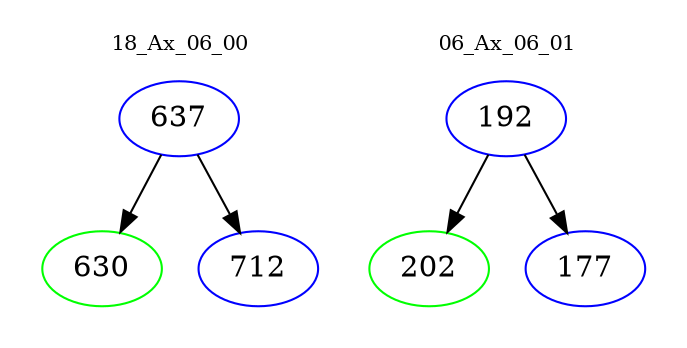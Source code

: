 digraph{
subgraph cluster_0 {
color = white
label = "18_Ax_06_00";
fontsize=10;
T0_637 [label="637", color="blue"]
T0_637 -> T0_630 [color="black"]
T0_630 [label="630", color="green"]
T0_637 -> T0_712 [color="black"]
T0_712 [label="712", color="blue"]
}
subgraph cluster_1 {
color = white
label = "06_Ax_06_01";
fontsize=10;
T1_192 [label="192", color="blue"]
T1_192 -> T1_202 [color="black"]
T1_202 [label="202", color="green"]
T1_192 -> T1_177 [color="black"]
T1_177 [label="177", color="blue"]
}
}
